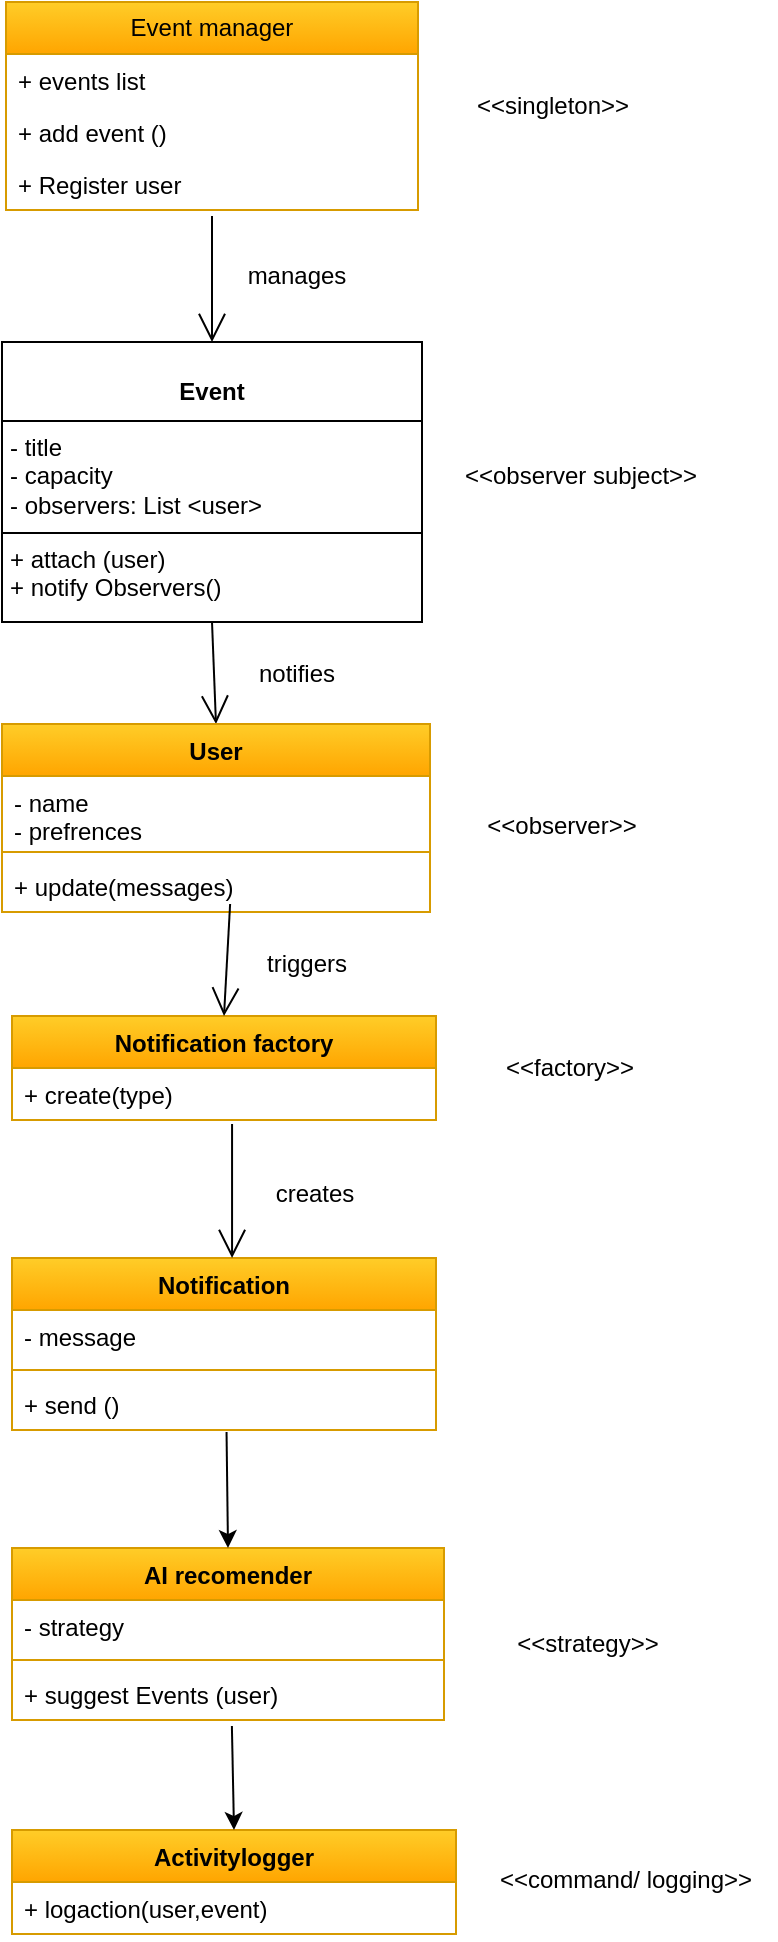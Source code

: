 <mxfile version="24.7.17">
  <diagram name="Page-1" id="ED0QoJ134O5V7Y6sYKOI">
    <mxGraphModel dx="864" dy="556" grid="0" gridSize="10" guides="1" tooltips="1" connect="1" arrows="1" fold="1" page="1" pageScale="1" pageWidth="827" pageHeight="1169" math="0" shadow="0">
      <root>
        <mxCell id="0" />
        <mxCell id="1" parent="0" />
        <mxCell id="tgD-yhzEI52AValManxv-13" value="Event manager" style="swimlane;fontStyle=0;childLayout=stackLayout;horizontal=1;startSize=26;horizontalStack=0;resizeParent=1;resizeParentMax=0;resizeLast=0;collapsible=1;marginBottom=0;whiteSpace=wrap;html=1;strokeColor=#d79b00;fillColor=#ffcd28;gradientColor=#ffa500;" parent="1" vertex="1">
          <mxGeometry x="277" y="40" width="206" height="104" as="geometry" />
        </mxCell>
        <mxCell id="tgD-yhzEI52AValManxv-14" value="+ events list" style="text;align=left;verticalAlign=top;spacingLeft=4;spacingRight=4;overflow=hidden;rotatable=0;points=[[0,0.5],[1,0.5]];portConstraint=eastwest;whiteSpace=wrap;html=1;" parent="tgD-yhzEI52AValManxv-13" vertex="1">
          <mxGeometry y="26" width="206" height="26" as="geometry" />
        </mxCell>
        <mxCell id="tgD-yhzEI52AValManxv-15" value="+ add event ()" style="text;strokeColor=none;fillColor=none;align=left;verticalAlign=top;spacingLeft=4;spacingRight=4;overflow=hidden;rotatable=0;points=[[0,0.5],[1,0.5]];portConstraint=eastwest;whiteSpace=wrap;html=1;" parent="tgD-yhzEI52AValManxv-13" vertex="1">
          <mxGeometry y="52" width="206" height="26" as="geometry" />
        </mxCell>
        <mxCell id="tgD-yhzEI52AValManxv-16" value="+ Register user" style="text;strokeColor=none;fillColor=none;align=left;verticalAlign=top;spacingLeft=4;spacingRight=4;overflow=hidden;rotatable=0;points=[[0,0.5],[1,0.5]];portConstraint=eastwest;whiteSpace=wrap;html=1;" parent="tgD-yhzEI52AValManxv-13" vertex="1">
          <mxGeometry y="78" width="206" height="26" as="geometry" />
        </mxCell>
        <mxCell id="tgD-yhzEI52AValManxv-18" value="&lt;p style=&quot;margin:0px;margin-top:4px;text-align:center;&quot;&gt;&lt;br&gt;&lt;b&gt;Event&lt;/b&gt;&lt;/p&gt;&lt;hr size=&quot;1&quot; style=&quot;border-style:solid;&quot;&gt;&lt;p style=&quot;margin:0px;margin-left:4px;&quot;&gt;- title&lt;br&gt;- capacity&lt;/p&gt;&lt;p style=&quot;margin:0px;margin-left:4px;&quot;&gt;- observers: List &amp;lt;user&amp;gt;&lt;/p&gt;&lt;hr size=&quot;1&quot; style=&quot;border-style:solid;&quot;&gt;&lt;p style=&quot;margin:0px;margin-left:4px;&quot;&gt;+ attach (user)&lt;br&gt;+ notify Observers()&lt;/p&gt;" style="verticalAlign=top;align=left;overflow=fill;html=1;whiteSpace=wrap;" parent="1" vertex="1">
          <mxGeometry x="275" y="210" width="210" height="140" as="geometry" />
        </mxCell>
        <mxCell id="tgD-yhzEI52AValManxv-27" value="" style="endArrow=open;endFill=1;endSize=12;html=1;rounded=0;entryX=0.5;entryY=0;entryDx=0;entryDy=0;exitX=0.5;exitY=1.115;exitDx=0;exitDy=0;exitPerimeter=0;" parent="1" source="tgD-yhzEI52AValManxv-16" target="tgD-yhzEI52AValManxv-18" edge="1">
          <mxGeometry width="160" relative="1" as="geometry">
            <mxPoint x="359.5" y="144" as="sourcePoint" />
            <mxPoint x="359.5" y="194" as="targetPoint" />
          </mxGeometry>
        </mxCell>
        <mxCell id="tgD-yhzEI52AValManxv-28" value="" style="endArrow=open;endFill=1;endSize=12;html=1;rounded=0;exitX=0.5;exitY=1;exitDx=0;exitDy=0;entryX=0.5;entryY=0;entryDx=0;entryDy=0;" parent="1" source="tgD-yhzEI52AValManxv-18" target="tgD-yhzEI52AValManxv-30" edge="1">
          <mxGeometry width="160" relative="1" as="geometry">
            <mxPoint x="359.5" y="350" as="sourcePoint" />
            <mxPoint x="359.5" y="410" as="targetPoint" />
          </mxGeometry>
        </mxCell>
        <mxCell id="tgD-yhzEI52AValManxv-30" value="User" style="swimlane;fontStyle=1;align=center;verticalAlign=top;childLayout=stackLayout;horizontal=1;startSize=26;horizontalStack=0;resizeParent=1;resizeParentMax=0;resizeLast=0;collapsible=1;marginBottom=0;whiteSpace=wrap;html=1;fillColor=#ffcd28;gradientColor=#ffa500;strokeColor=#d79b00;" parent="1" vertex="1">
          <mxGeometry x="275" y="401" width="214" height="94" as="geometry" />
        </mxCell>
        <mxCell id="tgD-yhzEI52AValManxv-31" value="- name&lt;div&gt;- prefrences&lt;/div&gt;&lt;div&gt;&lt;br&gt;&lt;/div&gt;" style="text;strokeColor=none;fillColor=none;align=left;verticalAlign=top;spacingLeft=4;spacingRight=4;overflow=hidden;rotatable=0;points=[[0,0.5],[1,0.5]];portConstraint=eastwest;whiteSpace=wrap;html=1;" parent="tgD-yhzEI52AValManxv-30" vertex="1">
          <mxGeometry y="26" width="214" height="34" as="geometry" />
        </mxCell>
        <mxCell id="tgD-yhzEI52AValManxv-32" value="" style="line;strokeWidth=1;fillColor=none;align=left;verticalAlign=middle;spacingTop=-1;spacingLeft=3;spacingRight=3;rotatable=0;labelPosition=right;points=[];portConstraint=eastwest;strokeColor=inherit;" parent="tgD-yhzEI52AValManxv-30" vertex="1">
          <mxGeometry y="60" width="214" height="8" as="geometry" />
        </mxCell>
        <mxCell id="tgD-yhzEI52AValManxv-33" value="+ update(messages)" style="text;strokeColor=none;fillColor=none;align=left;verticalAlign=top;spacingLeft=4;spacingRight=4;overflow=hidden;rotatable=0;points=[[0,0.5],[1,0.5]];portConstraint=eastwest;whiteSpace=wrap;html=1;" parent="tgD-yhzEI52AValManxv-30" vertex="1">
          <mxGeometry y="68" width="214" height="26" as="geometry" />
        </mxCell>
        <mxCell id="tgD-yhzEI52AValManxv-34" value="Notification factory" style="swimlane;fontStyle=1;align=center;verticalAlign=top;childLayout=stackLayout;horizontal=1;startSize=26;horizontalStack=0;resizeParent=1;resizeParentMax=0;resizeLast=0;collapsible=1;marginBottom=0;whiteSpace=wrap;html=1;fillColor=#ffcd28;gradientColor=#ffa500;strokeColor=#d79b00;" parent="1" vertex="1">
          <mxGeometry x="280" y="547" width="212" height="52" as="geometry" />
        </mxCell>
        <mxCell id="tgD-yhzEI52AValManxv-35" value="+ create(type)" style="text;strokeColor=none;fillColor=none;align=left;verticalAlign=top;spacingLeft=4;spacingRight=4;overflow=hidden;rotatable=0;points=[[0,0.5],[1,0.5]];portConstraint=eastwest;whiteSpace=wrap;html=1;" parent="tgD-yhzEI52AValManxv-34" vertex="1">
          <mxGeometry y="26" width="212" height="26" as="geometry" />
        </mxCell>
        <mxCell id="tgD-yhzEI52AValManxv-38" value="Notification" style="swimlane;fontStyle=1;align=center;verticalAlign=top;childLayout=stackLayout;horizontal=1;startSize=26;horizontalStack=0;resizeParent=1;resizeParentMax=0;resizeLast=0;collapsible=1;marginBottom=0;whiteSpace=wrap;html=1;fillColor=#ffcd28;gradientColor=#ffa500;strokeColor=#d79b00;" parent="1" vertex="1">
          <mxGeometry x="280" y="668" width="212" height="86" as="geometry" />
        </mxCell>
        <mxCell id="tgD-yhzEI52AValManxv-39" value="- message" style="text;strokeColor=none;fillColor=none;align=left;verticalAlign=top;spacingLeft=4;spacingRight=4;overflow=hidden;rotatable=0;points=[[0,0.5],[1,0.5]];portConstraint=eastwest;whiteSpace=wrap;html=1;" parent="tgD-yhzEI52AValManxv-38" vertex="1">
          <mxGeometry y="26" width="212" height="26" as="geometry" />
        </mxCell>
        <mxCell id="tgD-yhzEI52AValManxv-40" value="" style="line;strokeWidth=1;fillColor=none;align=left;verticalAlign=middle;spacingTop=-1;spacingLeft=3;spacingRight=3;rotatable=0;labelPosition=right;points=[];portConstraint=eastwest;strokeColor=inherit;" parent="tgD-yhzEI52AValManxv-38" vertex="1">
          <mxGeometry y="52" width="212" height="8" as="geometry" />
        </mxCell>
        <mxCell id="tgD-yhzEI52AValManxv-41" value="+ send ()" style="text;strokeColor=none;fillColor=none;align=left;verticalAlign=top;spacingLeft=4;spacingRight=4;overflow=hidden;rotatable=0;points=[[0,0.5],[1,0.5]];portConstraint=eastwest;whiteSpace=wrap;html=1;" parent="tgD-yhzEI52AValManxv-38" vertex="1">
          <mxGeometry y="60" width="212" height="26" as="geometry" />
        </mxCell>
        <mxCell id="tgD-yhzEI52AValManxv-42" value="AI recomender" style="swimlane;fontStyle=1;align=center;verticalAlign=top;childLayout=stackLayout;horizontal=1;startSize=26;horizontalStack=0;resizeParent=1;resizeParentMax=0;resizeLast=0;collapsible=1;marginBottom=0;whiteSpace=wrap;html=1;fillColor=#ffcd28;gradientColor=#ffa500;strokeColor=#d79b00;" parent="1" vertex="1">
          <mxGeometry x="280" y="813" width="216" height="86" as="geometry" />
        </mxCell>
        <mxCell id="tgD-yhzEI52AValManxv-43" value="- strategy" style="text;strokeColor=none;fillColor=none;align=left;verticalAlign=top;spacingLeft=4;spacingRight=4;overflow=hidden;rotatable=0;points=[[0,0.5],[1,0.5]];portConstraint=eastwest;whiteSpace=wrap;html=1;" parent="tgD-yhzEI52AValManxv-42" vertex="1">
          <mxGeometry y="26" width="216" height="26" as="geometry" />
        </mxCell>
        <mxCell id="tgD-yhzEI52AValManxv-44" value="" style="line;strokeWidth=1;fillColor=none;align=left;verticalAlign=middle;spacingTop=-1;spacingLeft=3;spacingRight=3;rotatable=0;labelPosition=right;points=[];portConstraint=eastwest;strokeColor=inherit;" parent="tgD-yhzEI52AValManxv-42" vertex="1">
          <mxGeometry y="52" width="216" height="8" as="geometry" />
        </mxCell>
        <mxCell id="tgD-yhzEI52AValManxv-45" value="+ suggest Events (user)" style="text;strokeColor=none;fillColor=none;align=left;verticalAlign=top;spacingLeft=4;spacingRight=4;overflow=hidden;rotatable=0;points=[[0,0.5],[1,0.5]];portConstraint=eastwest;whiteSpace=wrap;html=1;" parent="tgD-yhzEI52AValManxv-42" vertex="1">
          <mxGeometry y="60" width="216" height="26" as="geometry" />
        </mxCell>
        <mxCell id="tgD-yhzEI52AValManxv-46" value="Activitylogger" style="swimlane;fontStyle=1;align=center;verticalAlign=top;childLayout=stackLayout;horizontal=1;startSize=26;horizontalStack=0;resizeParent=1;resizeParentMax=0;resizeLast=0;collapsible=1;marginBottom=0;whiteSpace=wrap;html=1;fillColor=#ffcd28;gradientColor=#ffa500;strokeColor=#d79b00;" parent="1" vertex="1">
          <mxGeometry x="280" y="954" width="222" height="52" as="geometry" />
        </mxCell>
        <mxCell id="tgD-yhzEI52AValManxv-47" value="+ logaction(user,event)" style="text;strokeColor=none;fillColor=none;align=left;verticalAlign=top;spacingLeft=4;spacingRight=4;overflow=hidden;rotatable=0;points=[[0,0.5],[1,0.5]];portConstraint=eastwest;whiteSpace=wrap;html=1;" parent="tgD-yhzEI52AValManxv-46" vertex="1">
          <mxGeometry y="26" width="222" height="26" as="geometry" />
        </mxCell>
        <mxCell id="tgD-yhzEI52AValManxv-50" value="&amp;lt;&amp;lt;command/ logging&amp;gt;&amp;gt;" style="text;html=1;align=center;verticalAlign=middle;whiteSpace=wrap;rounded=0;" parent="1" vertex="1">
          <mxGeometry x="512" y="964" width="150" height="30" as="geometry" />
        </mxCell>
        <mxCell id="tgD-yhzEI52AValManxv-51" value="&amp;lt;&amp;lt;strategy&amp;gt;&amp;gt;" style="text;html=1;align=center;verticalAlign=middle;whiteSpace=wrap;rounded=0;" parent="1" vertex="1">
          <mxGeometry x="523" y="846" width="90" height="30" as="geometry" />
        </mxCell>
        <mxCell id="tgD-yhzEI52AValManxv-52" value="&amp;lt;&amp;lt;factory&amp;gt;&amp;gt;" style="text;html=1;align=center;verticalAlign=middle;whiteSpace=wrap;rounded=0;" parent="1" vertex="1">
          <mxGeometry x="514" y="558" width="90" height="30" as="geometry" />
        </mxCell>
        <mxCell id="tgD-yhzEI52AValManxv-53" value="&amp;lt;&amp;lt;observer&amp;gt;&amp;gt;" style="text;html=1;align=center;verticalAlign=middle;whiteSpace=wrap;rounded=0;" parent="1" vertex="1">
          <mxGeometry x="510" y="437" width="90" height="30" as="geometry" />
        </mxCell>
        <mxCell id="tgD-yhzEI52AValManxv-54" value="&amp;lt;&amp;lt;observer subject&amp;gt;&amp;gt;" style="text;html=1;align=center;verticalAlign=middle;resizable=0;points=[];autosize=1;strokeColor=none;fillColor=none;" parent="1" vertex="1">
          <mxGeometry x="494" y="262" width="140" height="30" as="geometry" />
        </mxCell>
        <mxCell id="tgD-yhzEI52AValManxv-55" value="&amp;lt;&amp;lt;singleton&amp;gt;&amp;gt;" style="text;html=1;align=center;verticalAlign=middle;resizable=0;points=[];autosize=1;strokeColor=none;fillColor=none;" parent="1" vertex="1">
          <mxGeometry x="500" y="77" width="100" height="30" as="geometry" />
        </mxCell>
        <mxCell id="tgD-yhzEI52AValManxv-56" value="manages" style="text;html=1;align=center;verticalAlign=middle;resizable=0;points=[];autosize=1;strokeColor=none;fillColor=none;" parent="1" vertex="1">
          <mxGeometry x="387" y="162" width="70" height="30" as="geometry" />
        </mxCell>
        <mxCell id="tgD-yhzEI52AValManxv-57" value="notifies" style="text;html=1;align=center;verticalAlign=middle;resizable=0;points=[];autosize=1;strokeColor=none;fillColor=none;" parent="1" vertex="1">
          <mxGeometry x="392" y="361" width="60" height="30" as="geometry" />
        </mxCell>
        <mxCell id="tgD-yhzEI52AValManxv-59" value="triggers" style="text;html=1;align=center;verticalAlign=middle;resizable=0;points=[];autosize=1;strokeColor=none;fillColor=none;" parent="1" vertex="1">
          <mxGeometry x="397" y="506" width="60" height="30" as="geometry" />
        </mxCell>
        <mxCell id="tgD-yhzEI52AValManxv-63" value="" style="endArrow=open;endFill=1;endSize=12;html=1;rounded=0;exitX=0.519;exitY=1.077;exitDx=0;exitDy=0;exitPerimeter=0;entryX=0.519;entryY=0;entryDx=0;entryDy=0;entryPerimeter=0;" parent="1" source="tgD-yhzEI52AValManxv-35" target="tgD-yhzEI52AValManxv-38" edge="1">
          <mxGeometry width="160" relative="1" as="geometry">
            <mxPoint x="359" y="610" as="sourcePoint" />
            <mxPoint x="359" y="670" as="targetPoint" />
          </mxGeometry>
        </mxCell>
        <mxCell id="tgD-yhzEI52AValManxv-64" value="creates" style="text;html=1;align=center;verticalAlign=middle;resizable=0;points=[];autosize=1;strokeColor=none;fillColor=none;" parent="1" vertex="1">
          <mxGeometry x="401" y="621" width="60" height="30" as="geometry" />
        </mxCell>
        <mxCell id="tgD-yhzEI52AValManxv-65" value="" style="endArrow=open;endFill=1;endSize=12;html=1;rounded=0;exitX=0.533;exitY=0.846;exitDx=0;exitDy=0;exitPerimeter=0;entryX=0.5;entryY=0;entryDx=0;entryDy=0;" parent="1" source="tgD-yhzEI52AValManxv-33" target="tgD-yhzEI52AValManxv-34" edge="1">
          <mxGeometry width="160" relative="1" as="geometry">
            <mxPoint x="359" y="504" as="sourcePoint" />
            <mxPoint x="359" y="544" as="targetPoint" />
          </mxGeometry>
        </mxCell>
        <mxCell id="O3LqNvS1LRqUJpRKrXD9-1" value="" style="endArrow=classic;html=1;rounded=0;exitX=0.506;exitY=1.038;exitDx=0;exitDy=0;exitPerimeter=0;entryX=0.5;entryY=0;entryDx=0;entryDy=0;" parent="1" source="tgD-yhzEI52AValManxv-41" target="tgD-yhzEI52AValManxv-42" edge="1">
          <mxGeometry width="50" height="50" relative="1" as="geometry">
            <mxPoint x="520" y="810" as="sourcePoint" />
            <mxPoint x="570" y="760" as="targetPoint" />
          </mxGeometry>
        </mxCell>
        <mxCell id="O3LqNvS1LRqUJpRKrXD9-2" value="" style="endArrow=classic;html=1;rounded=0;exitX=0.509;exitY=1.115;exitDx=0;exitDy=0;exitPerimeter=0;entryX=0.5;entryY=0;entryDx=0;entryDy=0;" parent="1" source="tgD-yhzEI52AValManxv-45" target="tgD-yhzEI52AValManxv-46" edge="1">
          <mxGeometry width="50" height="50" relative="1" as="geometry">
            <mxPoint x="355" y="906" as="sourcePoint" />
            <mxPoint x="355" y="959" as="targetPoint" />
            <Array as="points" />
          </mxGeometry>
        </mxCell>
      </root>
    </mxGraphModel>
  </diagram>
</mxfile>
